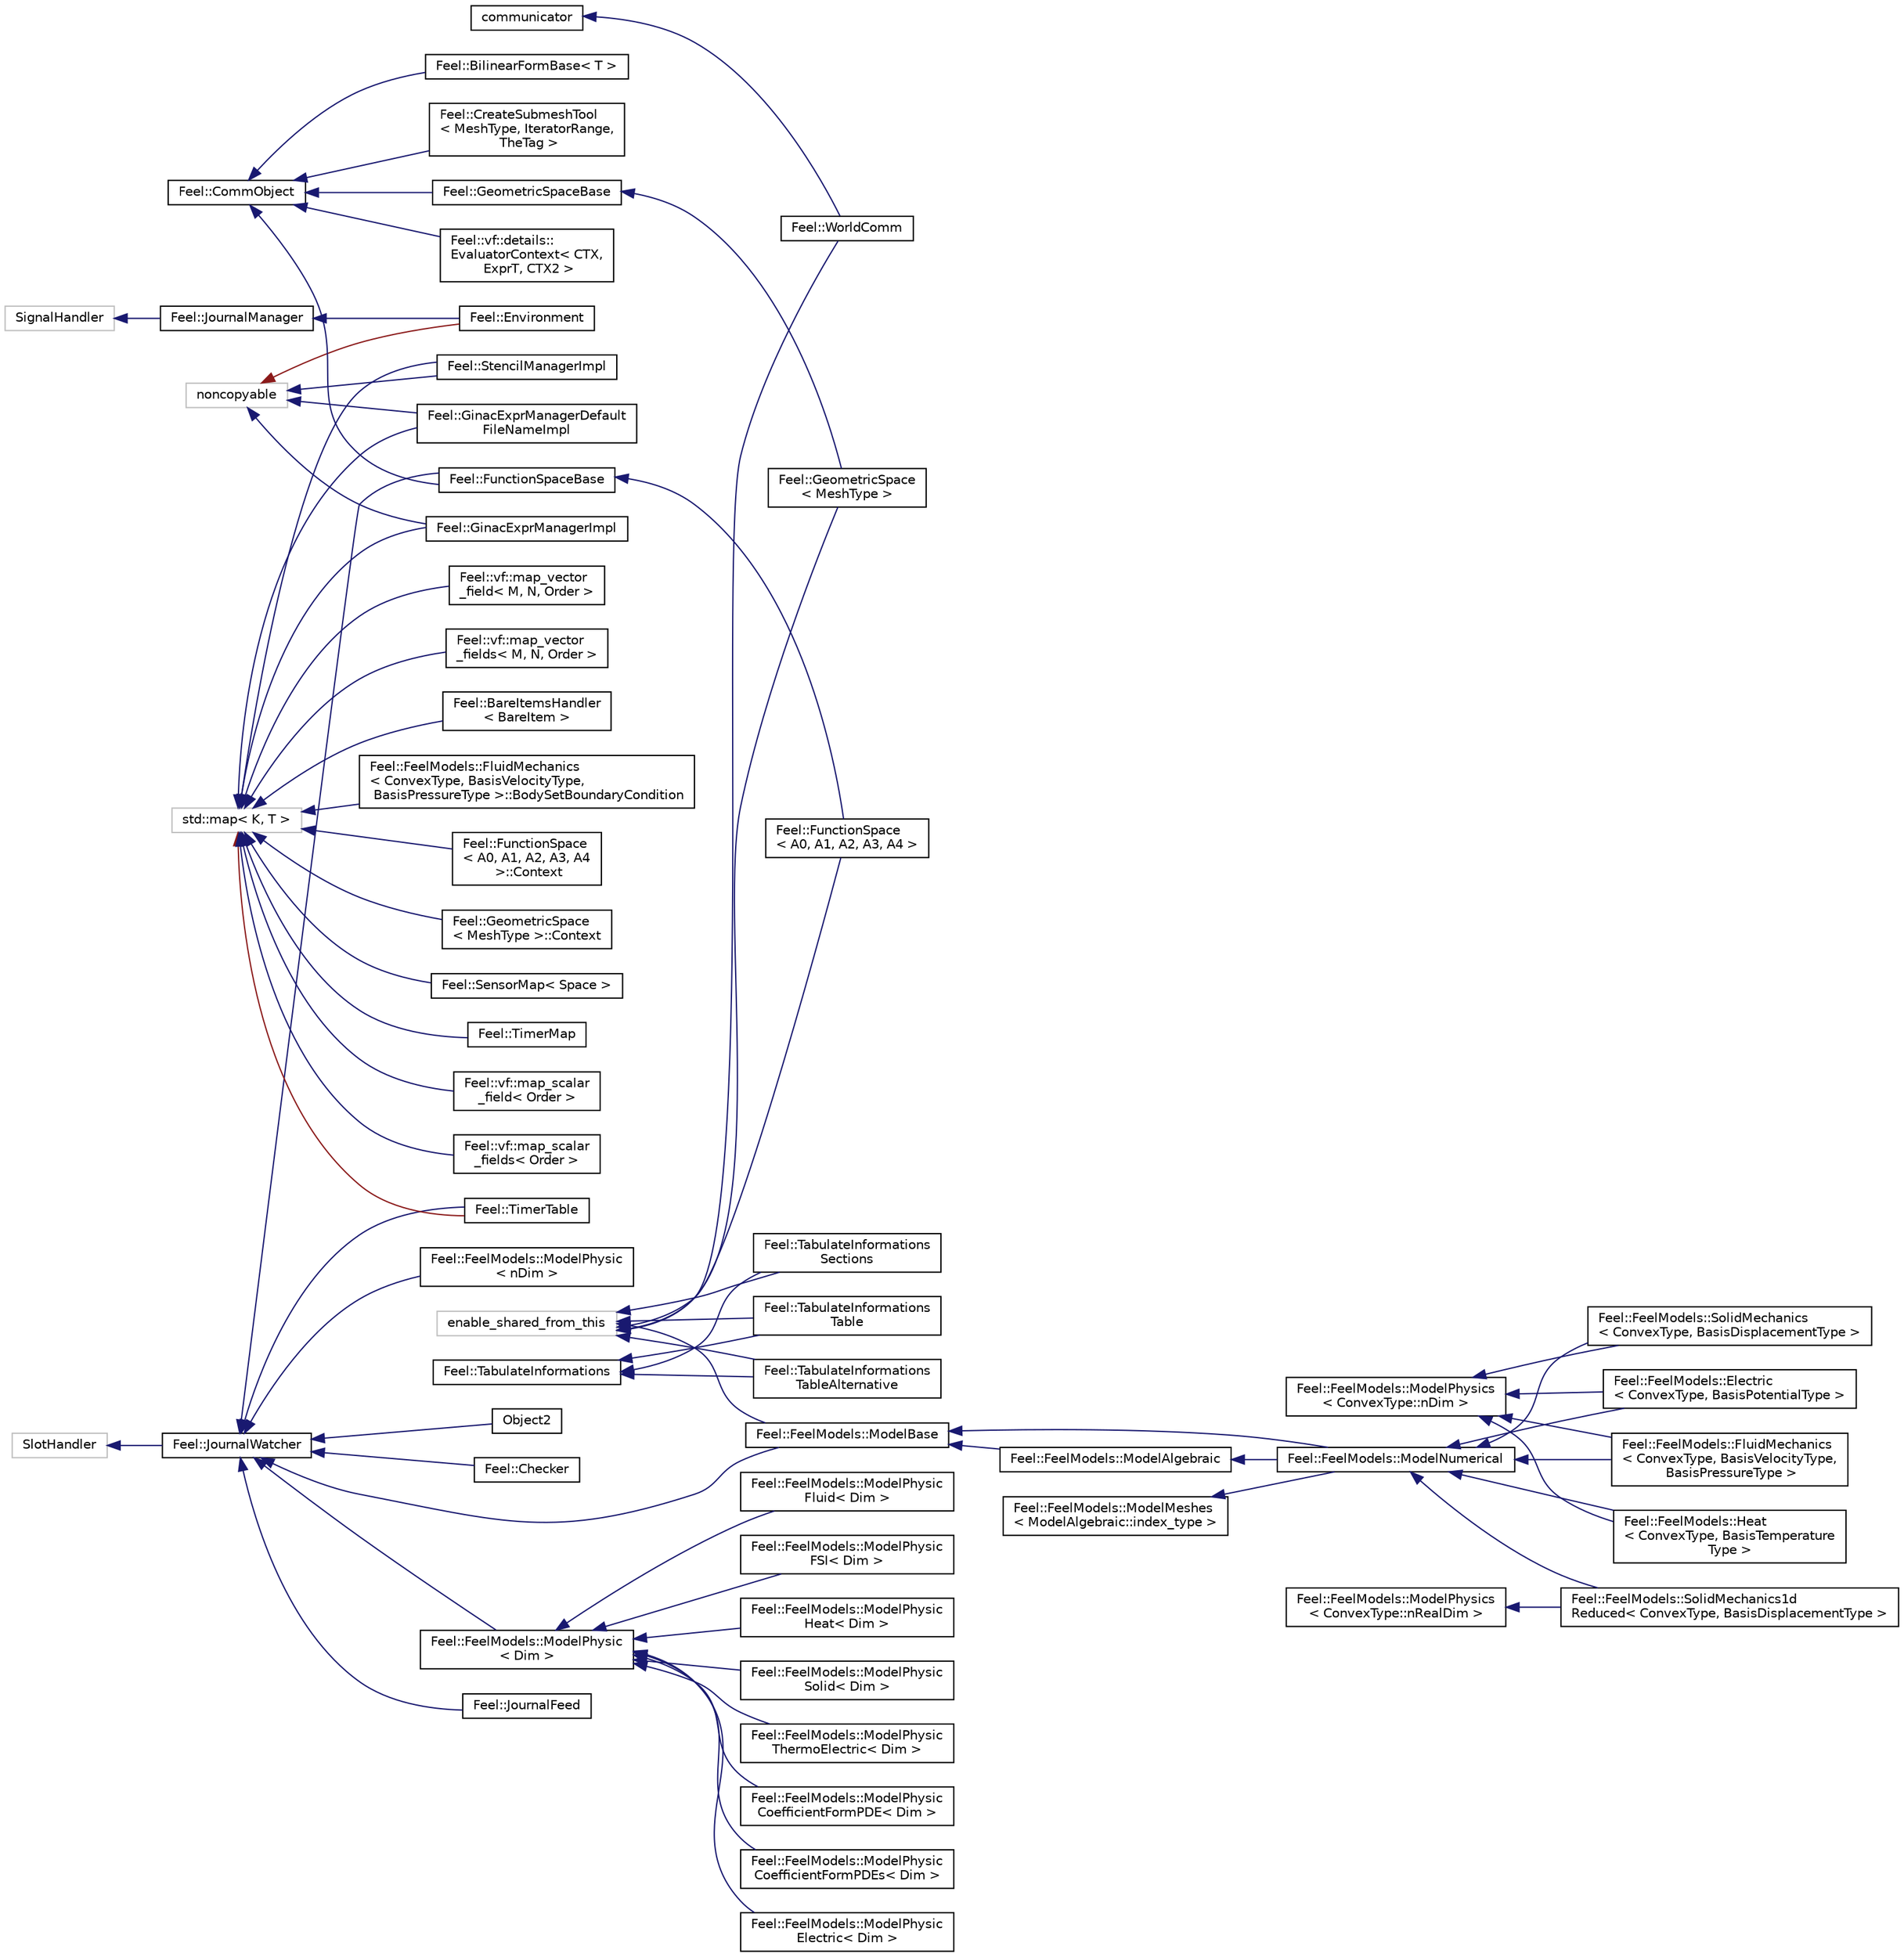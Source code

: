 digraph "Graphical Class Hierarchy"
{
 // LATEX_PDF_SIZE
  edge [fontname="Helvetica",fontsize="10",labelfontname="Helvetica",labelfontsize="10"];
  node [fontname="Helvetica",fontsize="10",shape=record];
  rankdir="LR";
  Node1102 [label="communicator",height=0.2,width=0.4,color="black", fillcolor="white", style="filled",URL="$classboost_1_1mpi_1_1communicator.html",tooltip=" "];
  Node1102 -> Node185 [dir="back",color="midnightblue",fontsize="10",style="solid",fontname="Helvetica"];
  Node185 [label="Feel::WorldComm",height=0.2,width=0.4,color="black", fillcolor="white", style="filled",URL="$classFeel_1_1WorldComm.html",tooltip="Provides interface to MPI Communicators."];
  Node1073 [label="noncopyable",height=0.2,width=0.4,color="grey75", fillcolor="white", style="filled",tooltip=" "];
  Node1073 -> Node1040 [dir="back",color="firebrick4",fontsize="10",style="solid",fontname="Helvetica"];
  Node1040 [label="Feel::Environment",height=0.2,width=0.4,color="black", fillcolor="white", style="filled",URL="$classFeel_1_1Environment.html",tooltip="Initialize, finalize, and query the Feel++ environment."];
  Node1073 -> Node102 [dir="back",color="midnightblue",fontsize="10",style="solid",fontname="Helvetica"];
  Node102 [label="Feel::GinacExprManagerDefault\lFileNameImpl",height=0.2,width=0.4,color="black", fillcolor="white", style="filled",URL="$classFeel_1_1GinacExprManagerDefaultFileNameImpl.html",tooltip=" "];
  Node1073 -> Node103 [dir="back",color="midnightblue",fontsize="10",style="solid",fontname="Helvetica"];
  Node103 [label="Feel::GinacExprManagerImpl",height=0.2,width=0.4,color="black", fillcolor="white", style="filled",URL="$classFeel_1_1GinacExprManagerImpl.html",tooltip=" "];
  Node1073 -> Node105 [dir="back",color="midnightblue",fontsize="10",style="solid",fontname="Helvetica"];
  Node105 [label="Feel::StencilManagerImpl",height=0.2,width=0.4,color="black", fillcolor="white", style="filled",URL="$classFeel_1_1StencilManagerImpl.html",tooltip=" "];
  Node1038 [label="SignalHandler",height=0.2,width=0.4,color="grey75", fillcolor="white", style="filled",tooltip=" "];
  Node1038 -> Node1039 [dir="back",color="midnightblue",fontsize="10",style="solid",fontname="Helvetica"];
  Node1039 [label="Feel::JournalManager",height=0.2,width=0.4,color="black", fillcolor="white", style="filled",URL="$classFeel_1_1JournalManager.html",tooltip="JournalManager that manage the journal system handles all journalWatchers."];
  Node1039 -> Node1040 [dir="back",color="midnightblue",fontsize="10",style="solid",fontname="Helvetica"];
  Node1023 [label="SlotHandler",height=0.2,width=0.4,color="grey75", fillcolor="white", style="filled",tooltip=" "];
  Node1023 -> Node1024 [dir="back",color="midnightblue",fontsize="10",style="solid",fontname="Helvetica"];
  Node1024 [label="Feel::JournalWatcher",height=0.2,width=0.4,color="black", fillcolor="white", style="filled",URL="$classFeel_1_1JournalWatcher.html",tooltip=" "];
  Node1024 -> Node1025 [dir="back",color="midnightblue",fontsize="10",style="solid",fontname="Helvetica"];
  Node1025 [label="Feel::Checker",height=0.2,width=0.4,color="black", fillcolor="white", style="filled",URL="$classFeel_1_1Checker.html",tooltip="Checker class."];
  Node1024 -> Node172 [dir="back",color="midnightblue",fontsize="10",style="solid",fontname="Helvetica"];
  Node172 [label="Feel::FeelModels::ModelBase",height=0.2,width=0.4,color="black", fillcolor="white", style="filled",URL="$classFeel_1_1FeelModels_1_1ModelBase.html",tooltip=" "];
  Node172 -> Node173 [dir="back",color="midnightblue",fontsize="10",style="solid",fontname="Helvetica"];
  Node173 [label="Feel::FeelModels::ModelAlgebraic",height=0.2,width=0.4,color="black", fillcolor="white", style="filled",URL="$classFeel_1_1FeelModels_1_1ModelAlgebraic.html",tooltip=" "];
  Node173 -> Node174 [dir="back",color="midnightblue",fontsize="10",style="solid",fontname="Helvetica"];
  Node174 [label="Feel::FeelModels::ModelNumerical",height=0.2,width=0.4,color="black", fillcolor="white", style="filled",URL="$classFeel_1_1FeelModels_1_1ModelNumerical.html",tooltip="Handles some numerical model aspects: timestepping, mesh and properties."];
  Node174 -> Node175 [dir="back",color="midnightblue",fontsize="10",style="solid",fontname="Helvetica"];
  Node175 [label="Feel::FeelModels::Electric\l\< ConvexType, BasisPotentialType \>",height=0.2,width=0.4,color="black", fillcolor="white", style="filled",URL="$classFeel_1_1FeelModels_1_1Electric.html",tooltip="Toolbox Electric."];
  Node174 -> Node176 [dir="back",color="midnightblue",fontsize="10",style="solid",fontname="Helvetica"];
  Node176 [label="Feel::FeelModels::FluidMechanics\l\< ConvexType, BasisVelocityType,\l BasisPressureType \>",height=0.2,width=0.4,color="black", fillcolor="white", style="filled",URL="$classFeel_1_1FeelModels_1_1FluidMechanics.html",tooltip="Fluid Mechanics Toolbox."];
  Node174 -> Node177 [dir="back",color="midnightblue",fontsize="10",style="solid",fontname="Helvetica"];
  Node177 [label="Feel::FeelModels::Heat\l\< ConvexType, BasisTemperature\lType \>",height=0.2,width=0.4,color="black", fillcolor="white", style="filled",URL="$classFeel_1_1FeelModels_1_1Heat.html",tooltip=" "];
  Node174 -> Node178 [dir="back",color="midnightblue",fontsize="10",style="solid",fontname="Helvetica"];
  Node178 [label="Feel::FeelModels::SolidMechanics\l\< ConvexType, BasisDisplacementType \>",height=0.2,width=0.4,color="black", fillcolor="white", style="filled",URL="$classFeel_1_1FeelModels_1_1SolidMechanics.html",tooltip="Solid Mechanics Toolbox."];
  Node174 -> Node179 [dir="back",color="midnightblue",fontsize="10",style="solid",fontname="Helvetica"];
  Node179 [label="Feel::FeelModels::SolidMechanics1d\lReduced\< ConvexType, BasisDisplacementType \>",height=0.2,width=0.4,color="black", fillcolor="white", style="filled",URL="$classFeel_1_1FeelModels_1_1SolidMechanics1dReduced.html",tooltip=" "];
  Node172 -> Node174 [dir="back",color="midnightblue",fontsize="10",style="solid",fontname="Helvetica"];
  Node1024 -> Node1026 [dir="back",color="midnightblue",fontsize="10",style="solid",fontname="Helvetica"];
  Node1026 [label="Feel::FeelModels::ModelPhysic\l\< Dim \>",height=0.2,width=0.4,color="black", fillcolor="white", style="filled",URL="$classFeel_1_1FeelModels_1_1ModelPhysic.html",tooltip=" "];
  Node1026 -> Node1027 [dir="back",color="midnightblue",fontsize="10",style="solid",fontname="Helvetica"];
  Node1027 [label="Feel::FeelModels::ModelPhysic\lCoefficientFormPDE\< Dim \>",height=0.2,width=0.4,color="black", fillcolor="white", style="filled",URL="$classFeel_1_1FeelModels_1_1ModelPhysicCoefficientFormPDE.html",tooltip=" "];
  Node1026 -> Node1028 [dir="back",color="midnightblue",fontsize="10",style="solid",fontname="Helvetica"];
  Node1028 [label="Feel::FeelModels::ModelPhysic\lCoefficientFormPDEs\< Dim \>",height=0.2,width=0.4,color="black", fillcolor="white", style="filled",URL="$classFeel_1_1FeelModels_1_1ModelPhysicCoefficientFormPDEs.html",tooltip=" "];
  Node1026 -> Node1029 [dir="back",color="midnightblue",fontsize="10",style="solid",fontname="Helvetica"];
  Node1029 [label="Feel::FeelModels::ModelPhysic\lElectric\< Dim \>",height=0.2,width=0.4,color="black", fillcolor="white", style="filled",URL="$classFeel_1_1FeelModels_1_1ModelPhysicElectric.html",tooltip=" "];
  Node1026 -> Node1030 [dir="back",color="midnightblue",fontsize="10",style="solid",fontname="Helvetica"];
  Node1030 [label="Feel::FeelModels::ModelPhysic\lFluid\< Dim \>",height=0.2,width=0.4,color="black", fillcolor="white", style="filled",URL="$classFeel_1_1FeelModels_1_1ModelPhysicFluid.html",tooltip=" "];
  Node1026 -> Node1031 [dir="back",color="midnightblue",fontsize="10",style="solid",fontname="Helvetica"];
  Node1031 [label="Feel::FeelModels::ModelPhysic\lFSI\< Dim \>",height=0.2,width=0.4,color="black", fillcolor="white", style="filled",URL="$classFeel_1_1FeelModels_1_1ModelPhysicFSI.html",tooltip=" "];
  Node1026 -> Node1032 [dir="back",color="midnightblue",fontsize="10",style="solid",fontname="Helvetica"];
  Node1032 [label="Feel::FeelModels::ModelPhysic\lHeat\< Dim \>",height=0.2,width=0.4,color="black", fillcolor="white", style="filled",URL="$classFeel_1_1FeelModels_1_1ModelPhysicHeat.html",tooltip=" "];
  Node1026 -> Node1033 [dir="back",color="midnightblue",fontsize="10",style="solid",fontname="Helvetica"];
  Node1033 [label="Feel::FeelModels::ModelPhysic\lSolid\< Dim \>",height=0.2,width=0.4,color="black", fillcolor="white", style="filled",URL="$classFeel_1_1FeelModels_1_1ModelPhysicSolid.html",tooltip=" "];
  Node1026 -> Node1034 [dir="back",color="midnightblue",fontsize="10",style="solid",fontname="Helvetica"];
  Node1034 [label="Feel::FeelModels::ModelPhysic\lThermoElectric\< Dim \>",height=0.2,width=0.4,color="black", fillcolor="white", style="filled",URL="$classFeel_1_1FeelModels_1_1ModelPhysicThermoElectric.html",tooltip=" "];
  Node1024 -> Node983 [dir="back",color="midnightblue",fontsize="10",style="solid",fontname="Helvetica"];
  Node983 [label="Feel::FunctionSpaceBase",height=0.2,width=0.4,color="black", fillcolor="white", style="filled",URL="$classFeel_1_1FunctionSpaceBase.html",tooltip="base class for FunctionSpace"];
  Node983 -> Node180 [dir="back",color="midnightblue",fontsize="10",style="solid",fontname="Helvetica"];
  Node180 [label="Feel::FunctionSpace\l\< A0, A1, A2, A3, A4 \>",height=0.2,width=0.4,color="black", fillcolor="white", style="filled",URL="$classFeel_1_1FunctionSpace.html",tooltip=" "];
  Node1024 -> Node1035 [dir="back",color="midnightblue",fontsize="10",style="solid",fontname="Helvetica"];
  Node1035 [label="Feel::JournalFeed",height=0.2,width=0.4,color="black", fillcolor="white", style="filled",URL="$classFeel_1_1JournalFeed.html",tooltip=" "];
  Node1024 -> Node107 [dir="back",color="midnightblue",fontsize="10",style="solid",fontname="Helvetica"];
  Node107 [label="Feel::TimerTable",height=0.2,width=0.4,color="black", fillcolor="white", style="filled",URL="$classFeel_1_1TimerTable.html",tooltip="TimerTable is a map of timer."];
  Node1024 -> Node1036 [dir="back",color="midnightblue",fontsize="10",style="solid",fontname="Helvetica"];
  Node1036 [label="Feel::FeelModels::ModelPhysic\l\< nDim \>",height=0.2,width=0.4,color="black", fillcolor="white", style="filled",URL="$classFeel_1_1FeelModels_1_1ModelPhysic.html",tooltip=" "];
  Node1024 -> Node1037 [dir="back",color="midnightblue",fontsize="10",style="solid",fontname="Helvetica"];
  Node1037 [label="Object2",height=0.2,width=0.4,color="black", fillcolor="white", style="filled",URL="$classObject2.html",tooltip=" "];
  Node980 [label="Feel::CommObject",height=0.2,width=0.4,color="black", fillcolor="white", style="filled",URL="$classFeel_1_1CommObject.html",tooltip=" "];
  Node980 -> Node981 [dir="back",color="midnightblue",fontsize="10",style="solid",fontname="Helvetica"];
  Node981 [label="Feel::BilinearFormBase\< T \>",height=0.2,width=0.4,color="black", fillcolor="white", style="filled",URL="$classFeel_1_1BilinearFormBase.html",tooltip="Base class for Bilinear Forms handle algebraic representation and multithreading."];
  Node980 -> Node982 [dir="back",color="midnightblue",fontsize="10",style="solid",fontname="Helvetica"];
  Node982 [label="Feel::CreateSubmeshTool\l\< MeshType, IteratorRange,\l TheTag \>",height=0.2,width=0.4,color="black", fillcolor="white", style="filled",URL="$classFeel_1_1CreateSubmeshTool.html",tooltip=" "];
  Node980 -> Node983 [dir="back",color="midnightblue",fontsize="10",style="solid",fontname="Helvetica"];
  Node980 -> Node984 [dir="back",color="midnightblue",fontsize="10",style="solid",fontname="Helvetica"];
  Node984 [label="Feel::GeometricSpaceBase",height=0.2,width=0.4,color="black", fillcolor="white", style="filled",URL="$structFeel_1_1GeometricSpaceBase.html",tooltip=" "];
  Node984 -> Node181 [dir="back",color="midnightblue",fontsize="10",style="solid",fontname="Helvetica"];
  Node181 [label="Feel::GeometricSpace\l\< MeshType \>",height=0.2,width=0.4,color="black", fillcolor="white", style="filled",URL="$classFeel_1_1GeometricSpace.html",tooltip=" "];
  Node980 -> Node985 [dir="back",color="midnightblue",fontsize="10",style="solid",fontname="Helvetica"];
  Node985 [label="Feel::vf::details::\lEvaluatorContext\< CTX,\l ExprT, CTX2 \>",height=0.2,width=0.4,color="black", fillcolor="white", style="filled",URL="$classFeel_1_1vf_1_1details_1_1EvaluatorContext.html",tooltip="work class to evaluate expressions at sets of points"];
  Node549 [label="Feel::TabulateInformations",height=0.2,width=0.4,color="black", fillcolor="white", style="filled",URL="$classFeel_1_1TabulateInformations.html",tooltip="base class that describe informations by tabulate/section design"];
  Node549 -> Node182 [dir="back",color="midnightblue",fontsize="10",style="solid",fontname="Helvetica"];
  Node182 [label="Feel::TabulateInformations\lSections",height=0.2,width=0.4,color="black", fillcolor="white", style="filled",URL="$classFeel_1_1TabulateInformationsSections.html",tooltip="describe informations by section"];
  Node549 -> Node183 [dir="back",color="midnightblue",fontsize="10",style="solid",fontname="Helvetica"];
  Node183 [label="Feel::TabulateInformations\lTable",height=0.2,width=0.4,color="black", fillcolor="white", style="filled",URL="$classFeel_1_1TabulateInformationsTable.html",tooltip="describe informations in table"];
  Node549 -> Node184 [dir="back",color="midnightblue",fontsize="10",style="solid",fontname="Helvetica"];
  Node184 [label="Feel::TabulateInformations\lTableAlternative",height=0.2,width=0.4,color="black", fillcolor="white", style="filled",URL="$classFeel_1_1TabulateInformationsTableAlternative.html",tooltip="describe informations in table"];
  Node346 [label="Feel::FeelModels::ModelMeshes\l\< ModelAlgebraic::index_type \>",height=0.2,width=0.4,color="black", fillcolor="white", style="filled",URL="$classFeel_1_1FeelModels_1_1ModelMeshes.html",tooltip=" "];
  Node346 -> Node174 [dir="back",color="midnightblue",fontsize="10",style="solid",fontname="Helvetica"];
  Node345 [label="Feel::FeelModels::ModelPhysics\l\< ConvexType::nDim \>",height=0.2,width=0.4,color="black", fillcolor="white", style="filled",URL="$classFeel_1_1FeelModels_1_1ModelPhysics.html",tooltip=" "];
  Node345 -> Node175 [dir="back",color="midnightblue",fontsize="10",style="solid",fontname="Helvetica"];
  Node345 -> Node176 [dir="back",color="midnightblue",fontsize="10",style="solid",fontname="Helvetica"];
  Node345 -> Node177 [dir="back",color="midnightblue",fontsize="10",style="solid",fontname="Helvetica"];
  Node345 -> Node178 [dir="back",color="midnightblue",fontsize="10",style="solid",fontname="Helvetica"];
  Node344 [label="Feel::FeelModels::ModelPhysics\l\< ConvexType::nRealDim \>",height=0.2,width=0.4,color="black", fillcolor="white", style="filled",URL="$classFeel_1_1FeelModels_1_1ModelPhysics.html",tooltip=" "];
  Node344 -> Node179 [dir="back",color="midnightblue",fontsize="10",style="solid",fontname="Helvetica"];
  Node171 [label="enable_shared_from_this",height=0.2,width=0.4,color="grey75", fillcolor="white", style="filled",tooltip=" "];
  Node171 -> Node172 [dir="back",color="midnightblue",fontsize="10",style="solid",fontname="Helvetica"];
  Node171 -> Node180 [dir="back",color="midnightblue",fontsize="10",style="solid",fontname="Helvetica"];
  Node171 -> Node181 [dir="back",color="midnightblue",fontsize="10",style="solid",fontname="Helvetica"];
  Node171 -> Node182 [dir="back",color="midnightblue",fontsize="10",style="solid",fontname="Helvetica"];
  Node171 -> Node183 [dir="back",color="midnightblue",fontsize="10",style="solid",fontname="Helvetica"];
  Node171 -> Node184 [dir="back",color="midnightblue",fontsize="10",style="solid",fontname="Helvetica"];
  Node171 -> Node185 [dir="back",color="midnightblue",fontsize="10",style="solid",fontname="Helvetica"];
  Node97 [label="std::map\< K, T \>",height=0.2,width=0.4,color="grey75", fillcolor="white", style="filled",tooltip="STL class."];
  Node97 -> Node0 [dir="back",color="midnightblue",fontsize="10",style="solid",fontname="Helvetica"];
  Node0 [label="Feel::BareItemsHandler\l\< BareItem \>",height=0.2,width=0.4,color="black", fillcolor="white", style="filled",URL="$classFeel_1_1BareItemsHandler.html",tooltip="Bare Items Handler."];
  Node97 -> Node99 [dir="back",color="midnightblue",fontsize="10",style="solid",fontname="Helvetica"];
  Node99 [label="Feel::FeelModels::FluidMechanics\l\< ConvexType, BasisVelocityType,\l BasisPressureType \>::BodySetBoundaryCondition",height=0.2,width=0.4,color="black", fillcolor="white", style="filled",URL="$classFeel_1_1FeelModels_1_1FluidMechanics_1_1BodySetBoundaryCondition.html",tooltip=" "];
  Node97 -> Node100 [dir="back",color="midnightblue",fontsize="10",style="solid",fontname="Helvetica"];
  Node100 [label="Feel::FunctionSpace\l\< A0, A1, A2, A3, A4\l \>::Context",height=0.2,width=0.4,color="black", fillcolor="white", style="filled",URL="$classFeel_1_1FunctionSpace_1_1Context.html",tooltip=" "];
  Node97 -> Node101 [dir="back",color="midnightblue",fontsize="10",style="solid",fontname="Helvetica"];
  Node101 [label="Feel::GeometricSpace\l\< MeshType \>::Context",height=0.2,width=0.4,color="black", fillcolor="white", style="filled",URL="$classFeel_1_1GeometricSpace_1_1Context.html",tooltip=" "];
  Node97 -> Node102 [dir="back",color="midnightblue",fontsize="10",style="solid",fontname="Helvetica"];
  Node97 -> Node103 [dir="back",color="midnightblue",fontsize="10",style="solid",fontname="Helvetica"];
  Node97 -> Node104 [dir="back",color="midnightblue",fontsize="10",style="solid",fontname="Helvetica"];
  Node104 [label="Feel::SensorMap\< Space \>",height=0.2,width=0.4,color="black", fillcolor="white", style="filled",URL="$classFeel_1_1SensorMap.html",tooltip=" "];
  Node97 -> Node105 [dir="back",color="midnightblue",fontsize="10",style="solid",fontname="Helvetica"];
  Node97 -> Node106 [dir="back",color="midnightblue",fontsize="10",style="solid",fontname="Helvetica"];
  Node106 [label="Feel::TimerMap",height=0.2,width=0.4,color="black", fillcolor="white", style="filled",URL="$classFeel_1_1TimerMap.html",tooltip="timers map"];
  Node97 -> Node107 [dir="back",color="firebrick4",fontsize="10",style="solid",fontname="Helvetica"];
  Node97 -> Node108 [dir="back",color="midnightblue",fontsize="10",style="solid",fontname="Helvetica"];
  Node108 [label="Feel::vf::map_scalar\l_field\< Order \>",height=0.2,width=0.4,color="black", fillcolor="white", style="filled",URL="$structFeel_1_1vf_1_1map__scalar__field.html",tooltip="defines a dictionary of scalar fields"];
  Node97 -> Node109 [dir="back",color="midnightblue",fontsize="10",style="solid",fontname="Helvetica"];
  Node109 [label="Feel::vf::map_scalar\l_fields\< Order \>",height=0.2,width=0.4,color="black", fillcolor="white", style="filled",URL="$structFeel_1_1vf_1_1map__scalar__fields.html",tooltip=" "];
  Node97 -> Node110 [dir="back",color="midnightblue",fontsize="10",style="solid",fontname="Helvetica"];
  Node110 [label="Feel::vf::map_vector\l_field\< M, N, Order \>",height=0.2,width=0.4,color="black", fillcolor="white", style="filled",URL="$structFeel_1_1vf_1_1map__vector__field.html",tooltip="defines a dictionary of vector fields"];
  Node97 -> Node111 [dir="back",color="midnightblue",fontsize="10",style="solid",fontname="Helvetica"];
  Node111 [label="Feel::vf::map_vector\l_fields\< M, N, Order \>",height=0.2,width=0.4,color="black", fillcolor="white", style="filled",URL="$structFeel_1_1vf_1_1map__vector__fields.html",tooltip=" "];
}

